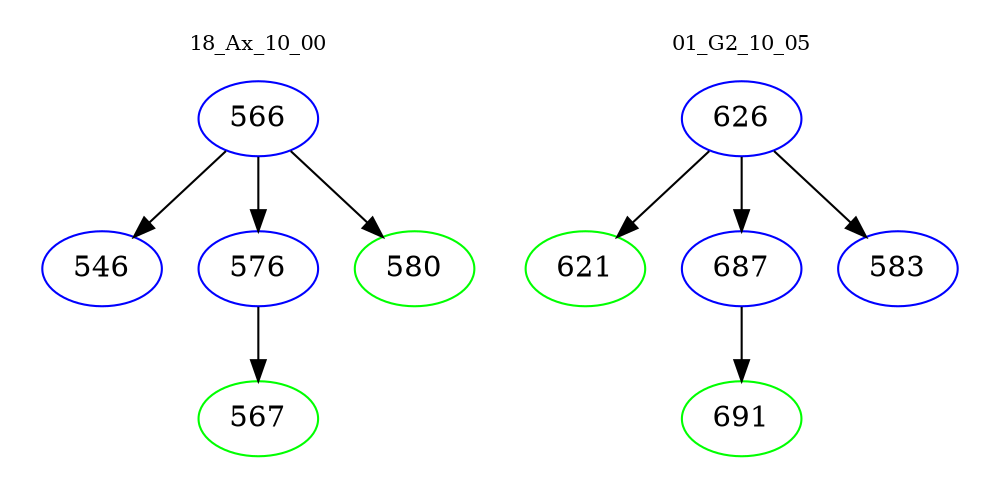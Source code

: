 digraph{
subgraph cluster_0 {
color = white
label = "18_Ax_10_00";
fontsize=10;
T0_566 [label="566", color="blue"]
T0_566 -> T0_546 [color="black"]
T0_546 [label="546", color="blue"]
T0_566 -> T0_576 [color="black"]
T0_576 [label="576", color="blue"]
T0_576 -> T0_567 [color="black"]
T0_567 [label="567", color="green"]
T0_566 -> T0_580 [color="black"]
T0_580 [label="580", color="green"]
}
subgraph cluster_1 {
color = white
label = "01_G2_10_05";
fontsize=10;
T1_626 [label="626", color="blue"]
T1_626 -> T1_621 [color="black"]
T1_621 [label="621", color="green"]
T1_626 -> T1_687 [color="black"]
T1_687 [label="687", color="blue"]
T1_687 -> T1_691 [color="black"]
T1_691 [label="691", color="green"]
T1_626 -> T1_583 [color="black"]
T1_583 [label="583", color="blue"]
}
}
